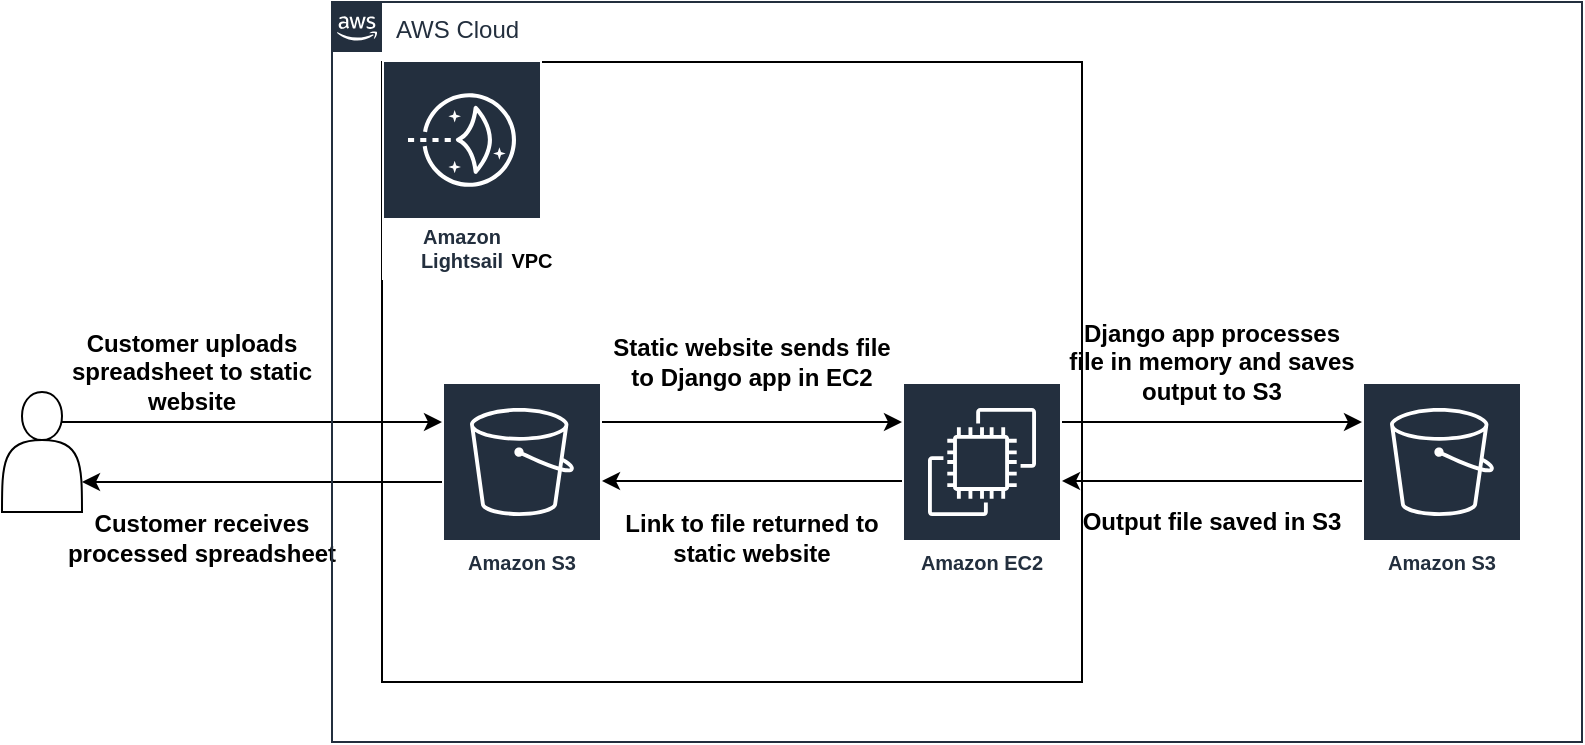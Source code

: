 <mxfile version="14.9.6" type="device"><diagram id="uANV1N5CXajrL6-cGgxA" name="Page-1"><mxGraphModel dx="1298" dy="945" grid="1" gridSize="10" guides="1" tooltips="1" connect="1" arrows="1" fold="1" page="1" pageScale="1" pageWidth="1100" pageHeight="850" math="0" shadow="0"><root><mxCell id="0"/><mxCell id="1" parent="0"/><mxCell id="7AGH_Zuup96hIsa8fUfF-32" value="" style="rounded=0;whiteSpace=wrap;html=1;" vertex="1" parent="1"><mxGeometry x="250" y="230" width="350" height="310" as="geometry"/></mxCell><mxCell id="7AGH_Zuup96hIsa8fUfF-1" value="" style="shape=actor;whiteSpace=wrap;html=1;" vertex="1" parent="1"><mxGeometry x="60" y="395" width="40" height="60" as="geometry"/></mxCell><mxCell id="7AGH_Zuup96hIsa8fUfF-7" value="&lt;b&gt;Customer uploads spreadsheet to static website&lt;/b&gt;" style="text;html=1;strokeColor=none;fillColor=none;align=center;verticalAlign=middle;whiteSpace=wrap;rounded=0;" vertex="1" parent="1"><mxGeometry x="80" y="375" width="150" height="20" as="geometry"/></mxCell><mxCell id="7AGH_Zuup96hIsa8fUfF-12" value="" style="endArrow=classic;html=1;entryX=1;entryY=0.75;entryDx=0;entryDy=0;" edge="1" parent="1" source="7AGH_Zuup96hIsa8fUfF-16" target="7AGH_Zuup96hIsa8fUfF-1"><mxGeometry width="50" height="50" relative="1" as="geometry"><mxPoint x="240" y="444.5" as="sourcePoint"/><mxPoint x="550" y="360" as="targetPoint"/></mxGeometry></mxCell><mxCell id="7AGH_Zuup96hIsa8fUfF-13" value="&lt;b&gt;Customer receives processed spreadsheet&lt;/b&gt;" style="text;html=1;strokeColor=none;fillColor=none;align=center;verticalAlign=middle;whiteSpace=wrap;rounded=0;" vertex="1" parent="1"><mxGeometry x="80" y="445" width="160" height="45" as="geometry"/></mxCell><mxCell id="7AGH_Zuup96hIsa8fUfF-16" value="Amazon S3" style="outlineConnect=0;fontColor=#232F3E;gradientColor=none;strokeColor=#ffffff;fillColor=#232F3E;dashed=0;verticalLabelPosition=middle;verticalAlign=bottom;align=center;html=1;whiteSpace=wrap;fontSize=10;fontStyle=1;spacing=3;shape=mxgraph.aws4.productIcon;prIcon=mxgraph.aws4.s3;" vertex="1" parent="1"><mxGeometry x="280" y="390" width="80" height="100" as="geometry"/></mxCell><mxCell id="7AGH_Zuup96hIsa8fUfF-17" value="Amazon Lightsail" style="outlineConnect=0;fontColor=#232F3E;gradientColor=none;strokeColor=#ffffff;fillColor=#232F3E;dashed=0;verticalLabelPosition=middle;verticalAlign=bottom;align=center;html=1;whiteSpace=wrap;fontSize=10;fontStyle=1;spacing=3;shape=mxgraph.aws4.productIcon;prIcon=mxgraph.aws4.lightsail;" vertex="1" parent="1"><mxGeometry x="250" y="229" width="80" height="110" as="geometry"/></mxCell><mxCell id="7AGH_Zuup96hIsa8fUfF-18" value="Amazon EC2" style="outlineConnect=0;fontColor=#232F3E;gradientColor=none;strokeColor=#ffffff;fillColor=#232F3E;dashed=0;verticalLabelPosition=middle;verticalAlign=bottom;align=center;html=1;whiteSpace=wrap;fontSize=10;fontStyle=1;spacing=3;shape=mxgraph.aws4.productIcon;prIcon=mxgraph.aws4.ec2;" vertex="1" parent="1"><mxGeometry x="510" y="390" width="80" height="100" as="geometry"/></mxCell><mxCell id="7AGH_Zuup96hIsa8fUfF-19" value="Amazon S3" style="outlineConnect=0;fontColor=#232F3E;gradientColor=none;strokeColor=#ffffff;fillColor=#232F3E;dashed=0;verticalLabelPosition=middle;verticalAlign=bottom;align=center;html=1;whiteSpace=wrap;fontSize=10;fontStyle=1;spacing=3;shape=mxgraph.aws4.productIcon;prIcon=mxgraph.aws4.s3;" vertex="1" parent="1"><mxGeometry x="740" y="390" width="80" height="100" as="geometry"/></mxCell><mxCell id="7AGH_Zuup96hIsa8fUfF-21" value="&lt;b&gt;&lt;font style=&quot;font-size: 10px&quot;&gt;VPC&lt;/font&gt;&lt;/b&gt;" style="text;html=1;strokeColor=none;fillColor=none;align=center;verticalAlign=middle;whiteSpace=wrap;rounded=0;" vertex="1" parent="1"><mxGeometry x="305" y="319" width="40" height="20" as="geometry"/></mxCell><mxCell id="7AGH_Zuup96hIsa8fUfF-22" value="" style="endArrow=classic;html=1;exitX=0.75;exitY=0.25;exitDx=0;exitDy=0;exitPerimeter=0;" edge="1" parent="1" source="7AGH_Zuup96hIsa8fUfF-1"><mxGeometry width="50" height="50" relative="1" as="geometry"><mxPoint x="230" y="450" as="sourcePoint"/><mxPoint x="280" y="410" as="targetPoint"/></mxGeometry></mxCell><mxCell id="7AGH_Zuup96hIsa8fUfF-24" value="" style="endArrow=classic;html=1;" edge="1" parent="1"><mxGeometry width="50" height="50" relative="1" as="geometry"><mxPoint x="360" y="410" as="sourcePoint"/><mxPoint x="510" y="410" as="targetPoint"/></mxGeometry></mxCell><mxCell id="7AGH_Zuup96hIsa8fUfF-25" value="" style="endArrow=classic;html=1;" edge="1" parent="1"><mxGeometry width="50" height="50" relative="1" as="geometry"><mxPoint x="590" y="410" as="sourcePoint"/><mxPoint x="740" y="410" as="targetPoint"/></mxGeometry></mxCell><mxCell id="7AGH_Zuup96hIsa8fUfF-26" value="&lt;b&gt;Static website sends file to Django app in EC2&lt;/b&gt;" style="text;html=1;strokeColor=none;fillColor=none;align=center;verticalAlign=middle;whiteSpace=wrap;rounded=0;" vertex="1" parent="1"><mxGeometry x="360" y="370" width="150" height="20" as="geometry"/></mxCell><mxCell id="7AGH_Zuup96hIsa8fUfF-27" value="&lt;b&gt;Django app processes file in memory and saves output to S3&lt;/b&gt;" style="text;html=1;strokeColor=none;fillColor=none;align=center;verticalAlign=middle;whiteSpace=wrap;rounded=0;" vertex="1" parent="1"><mxGeometry x="590" y="370" width="150" height="20" as="geometry"/></mxCell><mxCell id="7AGH_Zuup96hIsa8fUfF-28" value="" style="endArrow=classic;html=1;" edge="1" parent="1"><mxGeometry width="50" height="50" relative="1" as="geometry"><mxPoint x="740" y="439.5" as="sourcePoint"/><mxPoint x="590" y="439.5" as="targetPoint"/></mxGeometry></mxCell><mxCell id="7AGH_Zuup96hIsa8fUfF-29" value="" style="endArrow=classic;html=1;" edge="1" parent="1"><mxGeometry width="50" height="50" relative="1" as="geometry"><mxPoint x="510" y="439.5" as="sourcePoint"/><mxPoint x="360" y="439.5" as="targetPoint"/></mxGeometry></mxCell><mxCell id="7AGH_Zuup96hIsa8fUfF-30" value="&lt;b&gt;Output file saved in S3&lt;/b&gt;" style="text;html=1;strokeColor=none;fillColor=none;align=center;verticalAlign=middle;whiteSpace=wrap;rounded=0;" vertex="1" parent="1"><mxGeometry x="590" y="450" width="150" height="20" as="geometry"/></mxCell><mxCell id="7AGH_Zuup96hIsa8fUfF-31" value="&lt;b&gt;Link to file returned to static website&lt;/b&gt;" style="text;html=1;strokeColor=none;fillColor=none;align=center;verticalAlign=middle;whiteSpace=wrap;rounded=0;" vertex="1" parent="1"><mxGeometry x="360" y="455" width="150" height="25" as="geometry"/></mxCell><mxCell id="7AGH_Zuup96hIsa8fUfF-33" value="AWS Cloud" style="points=[[0,0],[0.25,0],[0.5,0],[0.75,0],[1,0],[1,0.25],[1,0.5],[1,0.75],[1,1],[0.75,1],[0.5,1],[0.25,1],[0,1],[0,0.75],[0,0.5],[0,0.25]];outlineConnect=0;gradientColor=none;html=1;whiteSpace=wrap;fontSize=12;fontStyle=0;shape=mxgraph.aws4.group;grIcon=mxgraph.aws4.group_aws_cloud_alt;strokeColor=#232F3E;fillColor=none;verticalAlign=top;align=left;spacingLeft=30;fontColor=#232F3E;dashed=0;" vertex="1" parent="1"><mxGeometry x="225" y="200" width="625" height="370" as="geometry"/></mxCell></root></mxGraphModel></diagram></mxfile>